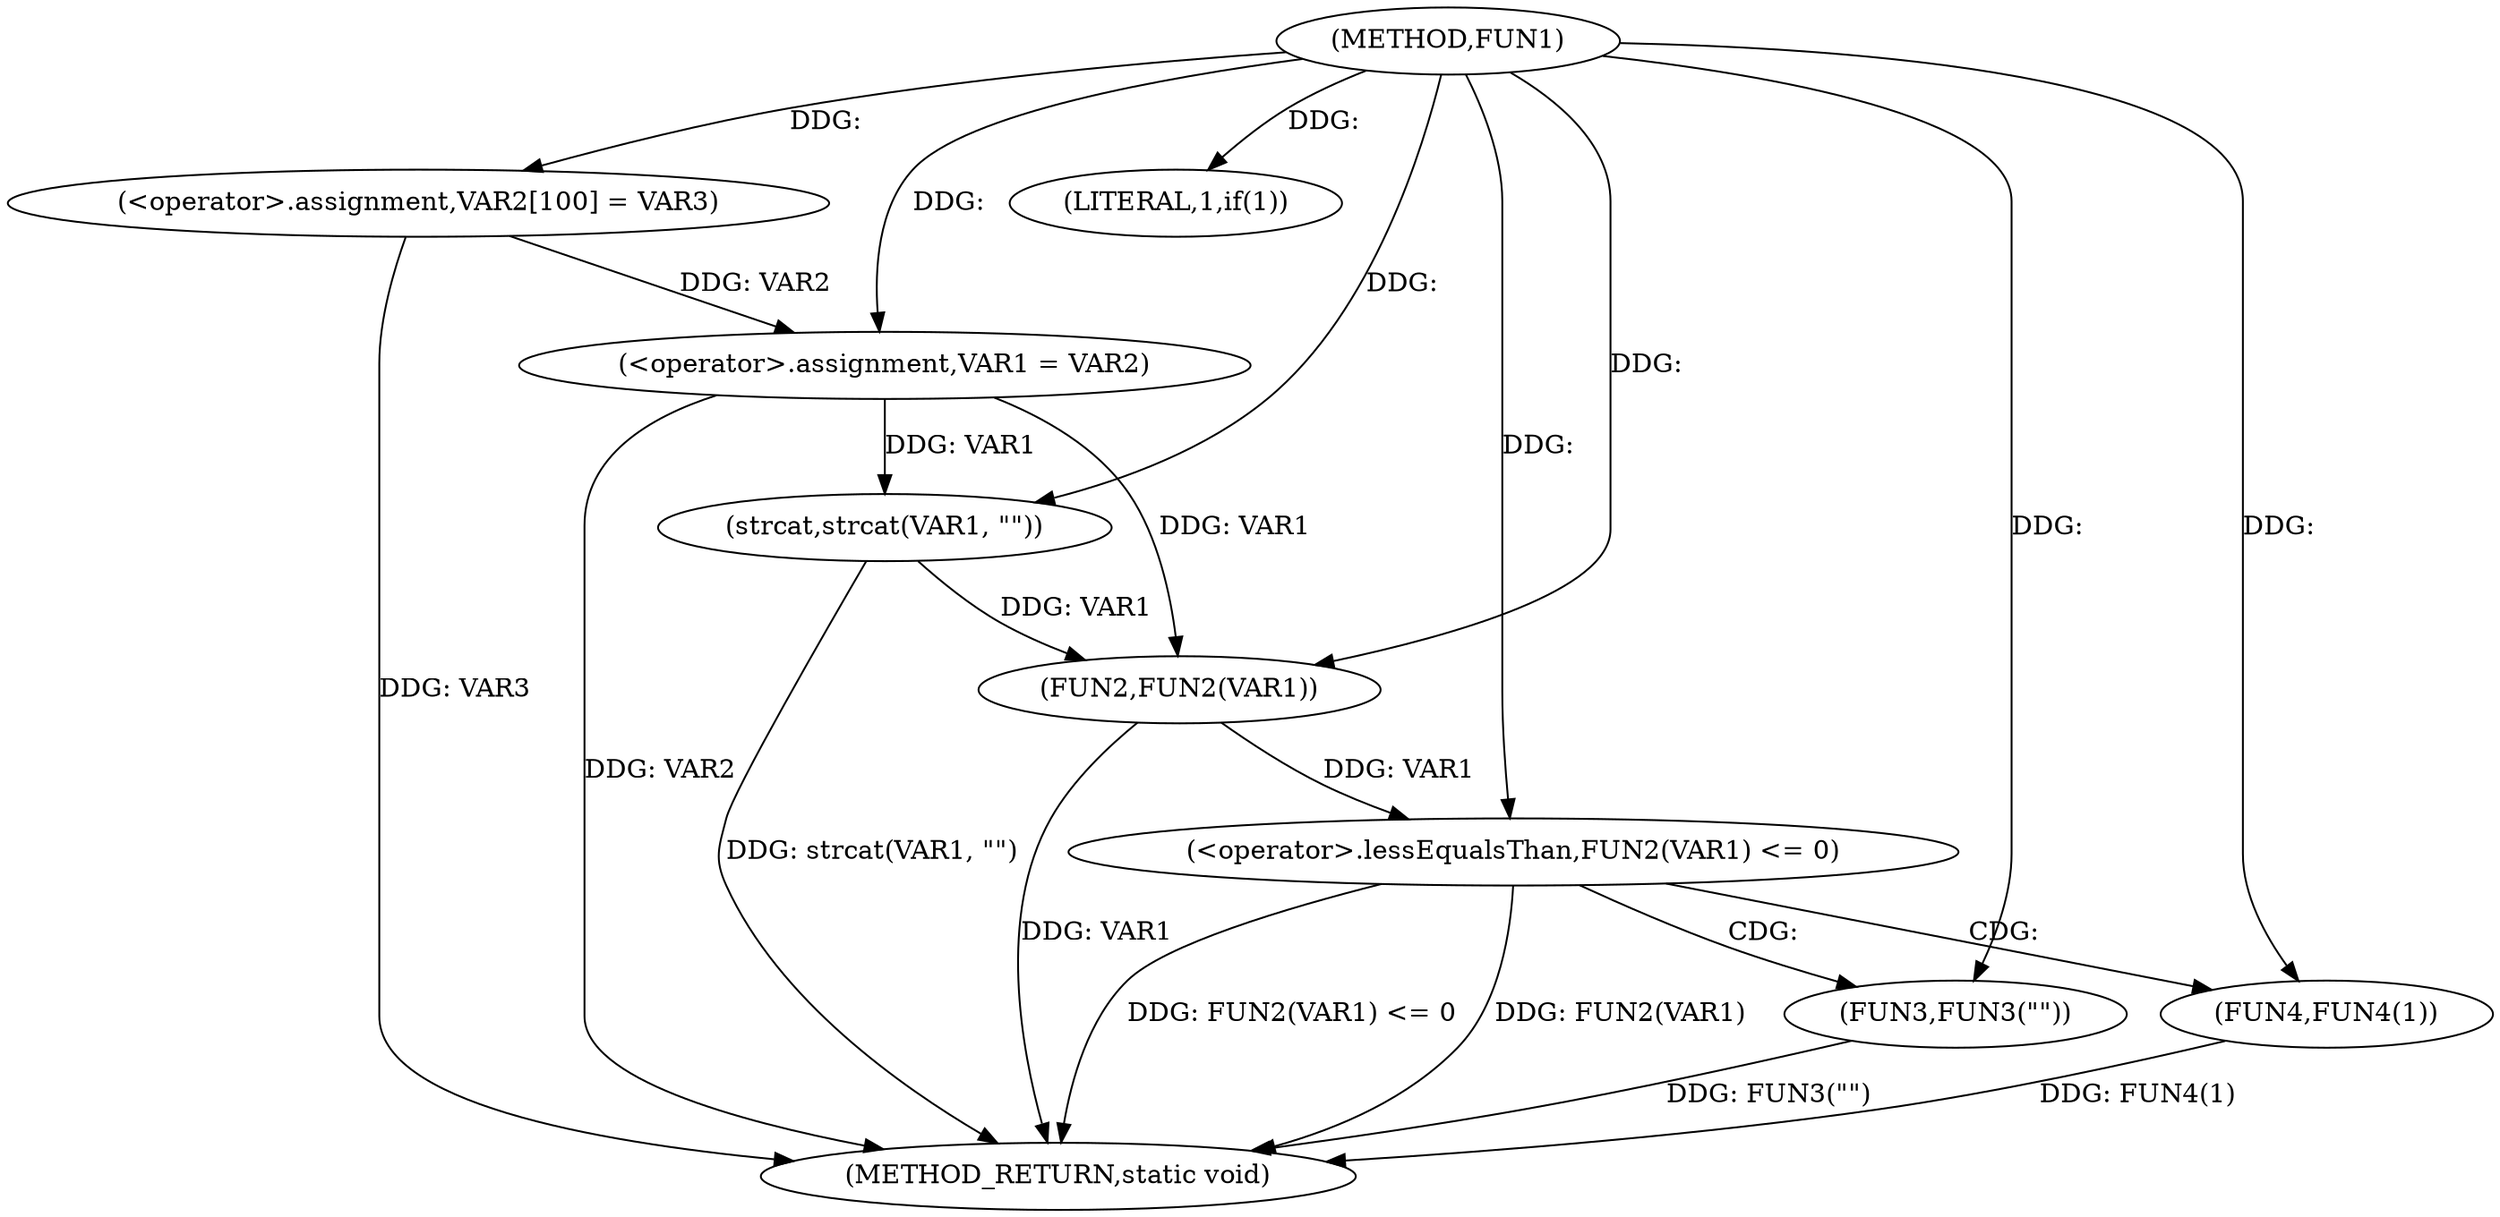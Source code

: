 digraph FUN1 {  
"1000100" [label = "(METHOD,FUN1)" ]
"1000126" [label = "(METHOD_RETURN,static void)" ]
"1000104" [label = "(<operator>.assignment,VAR2[100] = VAR3)" ]
"1000107" [label = "(<operator>.assignment,VAR1 = VAR2)" ]
"1000111" [label = "(LITERAL,1,if(1))" ]
"1000113" [label = "(strcat,strcat(VAR1, \"\"))" ]
"1000117" [label = "(<operator>.lessEqualsThan,FUN2(VAR1) <= 0)" ]
"1000118" [label = "(FUN2,FUN2(VAR1))" ]
"1000122" [label = "(FUN3,FUN3(\"\"))" ]
"1000124" [label = "(FUN4,FUN4(1))" ]
  "1000117" -> "1000126"  [ label = "DDG: FUN2(VAR1) <= 0"] 
  "1000117" -> "1000126"  [ label = "DDG: FUN2(VAR1)"] 
  "1000113" -> "1000126"  [ label = "DDG: strcat(VAR1, \"\")"] 
  "1000122" -> "1000126"  [ label = "DDG: FUN3(\"\")"] 
  "1000118" -> "1000126"  [ label = "DDG: VAR1"] 
  "1000124" -> "1000126"  [ label = "DDG: FUN4(1)"] 
  "1000104" -> "1000126"  [ label = "DDG: VAR3"] 
  "1000107" -> "1000126"  [ label = "DDG: VAR2"] 
  "1000100" -> "1000104"  [ label = "DDG: "] 
  "1000104" -> "1000107"  [ label = "DDG: VAR2"] 
  "1000100" -> "1000107"  [ label = "DDG: "] 
  "1000100" -> "1000111"  [ label = "DDG: "] 
  "1000107" -> "1000113"  [ label = "DDG: VAR1"] 
  "1000100" -> "1000113"  [ label = "DDG: "] 
  "1000118" -> "1000117"  [ label = "DDG: VAR1"] 
  "1000107" -> "1000118"  [ label = "DDG: VAR1"] 
  "1000113" -> "1000118"  [ label = "DDG: VAR1"] 
  "1000100" -> "1000118"  [ label = "DDG: "] 
  "1000100" -> "1000117"  [ label = "DDG: "] 
  "1000100" -> "1000122"  [ label = "DDG: "] 
  "1000100" -> "1000124"  [ label = "DDG: "] 
  "1000117" -> "1000124"  [ label = "CDG: "] 
  "1000117" -> "1000122"  [ label = "CDG: "] 
}
